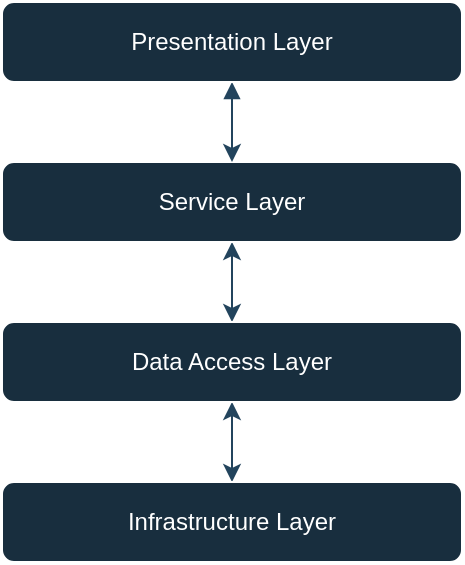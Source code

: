 <mxfile version="24.2.5" type="device">
  <diagram name="Page-1" id="dRA0m_05Vx4ahS81qa1Y">
    <mxGraphModel dx="989" dy="577" grid="1" gridSize="10" guides="1" tooltips="1" connect="1" arrows="1" fold="1" page="1" pageScale="1" pageWidth="850" pageHeight="1100" math="0" shadow="0">
      <root>
        <mxCell id="0" />
        <mxCell id="1" parent="0" />
        <mxCell id="qnKoRSLpV0FMRq9Z16BY-7" style="edgeStyle=orthogonalEdgeStyle;rounded=0;orthogonalLoop=1;jettySize=auto;html=1;startArrow=classic;startFill=1;labelBackgroundColor=none;strokeColor=#23445D;fontColor=default;" edge="1" parent="1" source="qnKoRSLpV0FMRq9Z16BY-1" target="qnKoRSLpV0FMRq9Z16BY-2">
          <mxGeometry relative="1" as="geometry" />
        </mxCell>
        <mxCell id="qnKoRSLpV0FMRq9Z16BY-1" value="Service Layer" style="rounded=1;whiteSpace=wrap;html=1;labelBackgroundColor=none;fillColor=#182E3E;strokeColor=#FFFFFF;fontColor=#FFFFFF;" vertex="1" parent="1">
          <mxGeometry x="195" y="150" width="230" height="40" as="geometry" />
        </mxCell>
        <mxCell id="qnKoRSLpV0FMRq9Z16BY-8" style="edgeStyle=orthogonalEdgeStyle;rounded=0;orthogonalLoop=1;jettySize=auto;html=1;entryX=0.5;entryY=0;entryDx=0;entryDy=0;startArrow=classic;startFill=1;labelBackgroundColor=none;strokeColor=#23445D;fontColor=default;" edge="1" parent="1" source="qnKoRSLpV0FMRq9Z16BY-2" target="qnKoRSLpV0FMRq9Z16BY-3">
          <mxGeometry relative="1" as="geometry" />
        </mxCell>
        <mxCell id="qnKoRSLpV0FMRq9Z16BY-2" value="Data Access Layer" style="rounded=1;whiteSpace=wrap;html=1;labelBackgroundColor=none;fillColor=#182E3E;strokeColor=#FFFFFF;fontColor=#FFFFFF;" vertex="1" parent="1">
          <mxGeometry x="195" y="230" width="230" height="40" as="geometry" />
        </mxCell>
        <mxCell id="qnKoRSLpV0FMRq9Z16BY-3" value="Infrastructure Layer" style="rounded=1;whiteSpace=wrap;html=1;labelBackgroundColor=none;fillColor=#182E3E;strokeColor=#FFFFFF;fontColor=#FFFFFF;" vertex="1" parent="1">
          <mxGeometry x="195" y="310" width="230" height="40" as="geometry" />
        </mxCell>
        <mxCell id="qnKoRSLpV0FMRq9Z16BY-5" style="edgeStyle=orthogonalEdgeStyle;rounded=0;orthogonalLoop=1;jettySize=auto;html=1;strokeColor=none;startArrow=blockThin;startFill=1;labelBackgroundColor=none;fontColor=default;" edge="1" parent="1" source="qnKoRSLpV0FMRq9Z16BY-4" target="qnKoRSLpV0FMRq9Z16BY-1">
          <mxGeometry relative="1" as="geometry" />
        </mxCell>
        <mxCell id="qnKoRSLpV0FMRq9Z16BY-6" style="edgeStyle=orthogonalEdgeStyle;rounded=0;orthogonalLoop=1;jettySize=auto;html=1;startArrow=block;startFill=1;labelBackgroundColor=none;strokeColor=#23445D;fontColor=default;" edge="1" parent="1" source="qnKoRSLpV0FMRq9Z16BY-4">
          <mxGeometry relative="1" as="geometry">
            <mxPoint x="310" y="150.0" as="targetPoint" />
          </mxGeometry>
        </mxCell>
        <mxCell id="qnKoRSLpV0FMRq9Z16BY-4" value="Presentation Layer" style="rounded=1;whiteSpace=wrap;html=1;labelBackgroundColor=none;fillColor=#182E3E;strokeColor=#FFFFFF;fontColor=#FFFFFF;" vertex="1" parent="1">
          <mxGeometry x="195" y="70" width="230" height="40" as="geometry" />
        </mxCell>
      </root>
    </mxGraphModel>
  </diagram>
</mxfile>
